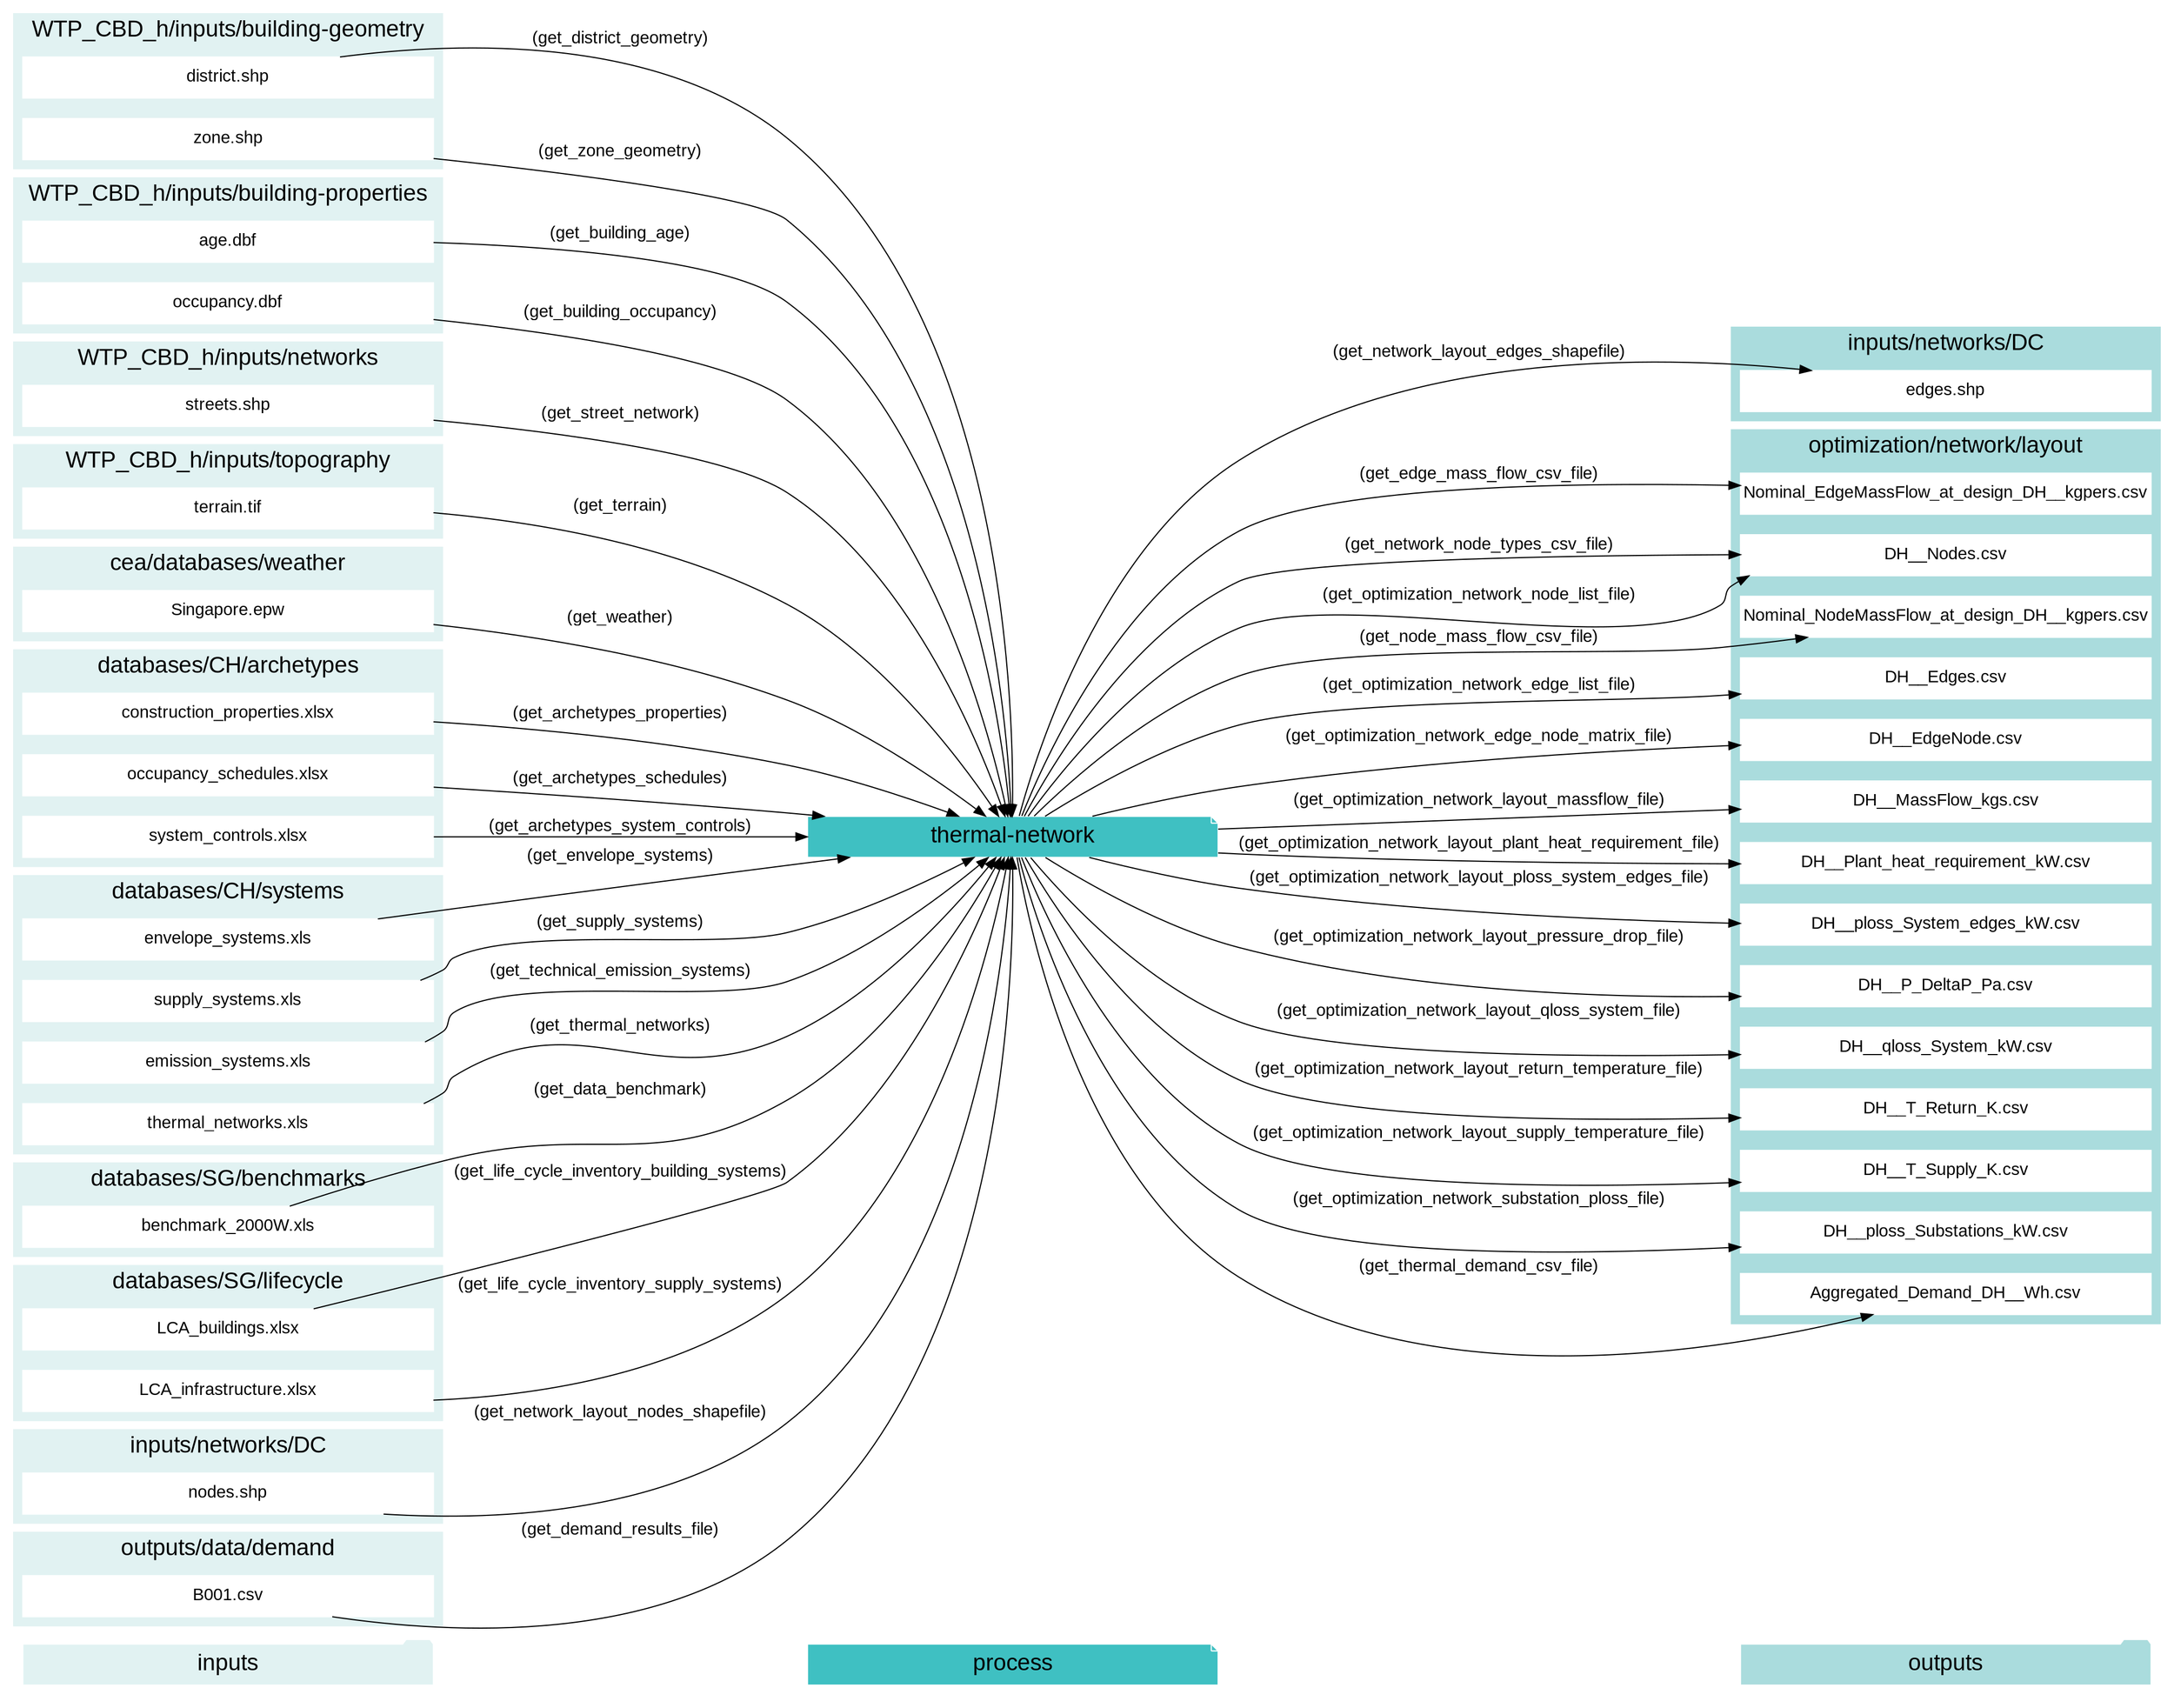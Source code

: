 digraph trace_inputlocator {
    rankdir="LR";
    graph [overlap=false, fontname=arial];
    node [shape=box, style=filled, color=white, fontsize=15, fontname=arial, fixedsize=true, width=5];
    edge [fontname=arial, fontsize = 15]
    newrank=true
    subgraph cluster_legend {
    fontsize=25
    style=invis
    "process"[style=filled, fillcolor="#3FC0C2", shape=note, fontsize=20, fontname="arial"]
    "inputs" [style=filled, shape=folder, color=white, fillcolor="#E1F2F2", fontsize=20]
    "outputs"[style=filled, shape=folder, color=white, fillcolor="#aadcdd", fontsize=20]
    "inputs"->"process"[style=invis]
    "process"->"outputs"[style=invis]
    }
    "thermal-network"[style=filled, color=white, fillcolor="#3FC0C2", shape=note, fontsize=20, fontname=arial];
    subgraph cluster_0_in {
        style = filled;
        color = "#E1F2F2";
        fontsize = 20;
        rank=same;
        label="WTP_CBD_h/inputs/building-geometry";
        "district.shp"
        "zone.shp"
    }
    subgraph cluster_1_in {
        style = filled;
        color = "#E1F2F2";
        fontsize = 20;
        rank=same;
        label="WTP_CBD_h/inputs/building-properties";
        "age.dbf"
        "occupancy.dbf"
    }
    subgraph cluster_2_in {
        style = filled;
        color = "#E1F2F2";
        fontsize = 20;
        rank=same;
        label="WTP_CBD_h/inputs/networks";
        "streets.shp"
    }
    subgraph cluster_3_in {
        style = filled;
        color = "#E1F2F2";
        fontsize = 20;
        rank=same;
        label="WTP_CBD_h/inputs/topography";
        "terrain.tif"
    }
    subgraph cluster_4_in {
        style = filled;
        color = "#E1F2F2";
        fontsize = 20;
        rank=same;
        label="cea/databases/weather";
        "Singapore.epw"
    }
    subgraph cluster_5_in {
        style = filled;
        color = "#E1F2F2";
        fontsize = 20;
        rank=same;
        label="databases/CH/archetypes";
        "construction_properties.xlsx"
        "occupancy_schedules.xlsx"
        "system_controls.xlsx"
    }
    subgraph cluster_6_in {
        style = filled;
        color = "#E1F2F2";
        fontsize = 20;
        rank=same;
        label="databases/CH/systems";
        "envelope_systems.xls"
        "supply_systems.xls"
        "emission_systems.xls"
        "thermal_networks.xls"
    }
    subgraph cluster_7_in {
        style = filled;
        color = "#E1F2F2";
        fontsize = 20;
        rank=same;
        label="databases/SG/benchmarks";
        "benchmark_2000W.xls"
    }
    subgraph cluster_8_in {
        style = filled;
        color = "#E1F2F2";
        fontsize = 20;
        rank=same;
        label="databases/SG/lifecycle";
        "LCA_buildings.xlsx"
        "LCA_infrastructure.xlsx"
    }
    subgraph cluster_9_in {
        style = filled;
        color = "#E1F2F2";
        fontsize = 20;
        rank=same;
        label="inputs/networks/DC";
        "nodes.shp"
    }
    subgraph cluster_9_out {
        style = filled;
        color = "#aadcdd";
        fontsize = 20;
        rank=same;
        label="inputs/networks/DC";
        "edges.shp"
    }
    subgraph cluster_10_out {
        style = filled;
        color = "#aadcdd";
        fontsize = 20;
        rank=same;
        label="optimization/network/layout";
        "Nominal_EdgeMassFlow_at_design_DH__kgpers.csv"
        "DH__Nodes.csv"
        "Nominal_NodeMassFlow_at_design_DH__kgpers.csv"
        "DH__Edges.csv"
        "DH__EdgeNode.csv"
        "DH__MassFlow_kgs.csv"
        "DH__Plant_heat_requirement_kW.csv"
        "DH__ploss_System_edges_kW.csv"
        "DH__P_DeltaP_Pa.csv"
        "DH__qloss_System_kW.csv"
        "DH__T_Return_K.csv"
        "DH__T_Supply_K.csv"
        "DH__Nodes.csv"
        "DH__ploss_Substations_kW.csv"
        "Aggregated_Demand_DH__Wh.csv"
    }
    subgraph cluster_11_in {
        style = filled;
        color = "#E1F2F2";
        fontsize = 20;
        rank=same;
        label="outputs/data/demand";
        "B001.csv"
    }
    "construction_properties.xlsx" -> "thermal-network"[label="(get_archetypes_properties)"]
    "occupancy_schedules.xlsx" -> "thermal-network"[label="(get_archetypes_schedules)"]
    "system_controls.xlsx" -> "thermal-network"[label="(get_archetypes_system_controls)"]
    "age.dbf" -> "thermal-network"[label="(get_building_age)"]
    "occupancy.dbf" -> "thermal-network"[label="(get_building_occupancy)"]
    "benchmark_2000W.xls" -> "thermal-network"[label="(get_data_benchmark)"]
    "B001.csv" -> "thermal-network"[label="(get_demand_results_file)"]
    "district.shp" -> "thermal-network"[label="(get_district_geometry)"]
    "envelope_systems.xls" -> "thermal-network"[label="(get_envelope_systems)"]
    "LCA_buildings.xlsx" -> "thermal-network"[label="(get_life_cycle_inventory_building_systems)"]
    "LCA_infrastructure.xlsx" -> "thermal-network"[label="(get_life_cycle_inventory_supply_systems)"]
    "nodes.shp" -> "thermal-network"[label="(get_network_layout_nodes_shapefile)"]
    "streets.shp" -> "thermal-network"[label="(get_street_network)"]
    "supply_systems.xls" -> "thermal-network"[label="(get_supply_systems)"]
    "emission_systems.xls" -> "thermal-network"[label="(get_technical_emission_systems)"]
    "terrain.tif" -> "thermal-network"[label="(get_terrain)"]
    "thermal_networks.xls" -> "thermal-network"[label="(get_thermal_networks)"]
    "Singapore.epw" -> "thermal-network"[label="(get_weather)"]
    "zone.shp" -> "thermal-network"[label="(get_zone_geometry)"]
    "thermal-network" -> "Nominal_EdgeMassFlow_at_design_DH__kgpers.csv"[label="(get_edge_mass_flow_csv_file)"]
    "thermal-network" -> "edges.shp"[label="(get_network_layout_edges_shapefile)"]
    "thermal-network" -> "DH__Nodes.csv"[label="(get_network_node_types_csv_file)"]
    "thermal-network" -> "Nominal_NodeMassFlow_at_design_DH__kgpers.csv"[label="(get_node_mass_flow_csv_file)"]
    "thermal-network" -> "DH__Edges.csv"[label="(get_optimization_network_edge_list_file)"]
    "thermal-network" -> "DH__EdgeNode.csv"[label="(get_optimization_network_edge_node_matrix_file)"]
    "thermal-network" -> "DH__MassFlow_kgs.csv"[label="(get_optimization_network_layout_massflow_file)"]
    "thermal-network" -> "DH__Plant_heat_requirement_kW.csv"[label="(get_optimization_network_layout_plant_heat_requirement_file)"]
    "thermal-network" -> "DH__ploss_System_edges_kW.csv"[label="(get_optimization_network_layout_ploss_system_edges_file)"]
    "thermal-network" -> "DH__P_DeltaP_Pa.csv"[label="(get_optimization_network_layout_pressure_drop_file)"]
    "thermal-network" -> "DH__qloss_System_kW.csv"[label="(get_optimization_network_layout_qloss_system_file)"]
    "thermal-network" -> "DH__T_Return_K.csv"[label="(get_optimization_network_layout_return_temperature_file)"]
    "thermal-network" -> "DH__T_Supply_K.csv"[label="(get_optimization_network_layout_supply_temperature_file)"]
    "thermal-network" -> "DH__Nodes.csv"[label="(get_optimization_network_node_list_file)"]
    "thermal-network" -> "DH__ploss_Substations_kW.csv"[label="(get_optimization_network_substation_ploss_file)"]
    "thermal-network" -> "Aggregated_Demand_DH__Wh.csv"[label="(get_thermal_demand_csv_file)"]
    }